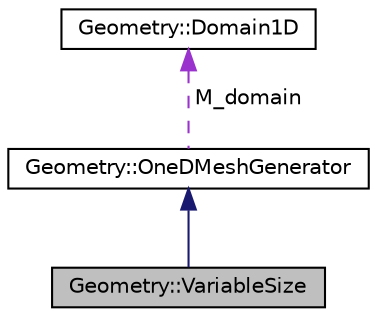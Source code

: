digraph "Geometry::VariableSize"
{
 // LATEX_PDF_SIZE
  edge [fontname="Helvetica",fontsize="10",labelfontname="Helvetica",labelfontsize="10"];
  node [fontname="Helvetica",fontsize="10",shape=record];
  Node1 [label="Geometry::VariableSize",height=0.2,width=0.4,color="black", fillcolor="grey75", style="filled", fontcolor="black",tooltip="variable mesh size"];
  Node2 -> Node1 [dir="back",color="midnightblue",fontsize="10",style="solid",fontname="Helvetica"];
  Node2 [label="Geometry::OneDMeshGenerator",height=0.2,width=0.4,color="black", fillcolor="white", style="filled",URL="$classGeometry_1_1OneDMeshGenerator.html",tooltip="General interface."];
  Node3 -> Node2 [dir="back",color="darkorchid3",fontsize="10",style="dashed",label=" M_domain" ,fontname="Helvetica"];
  Node3 [label="Geometry::Domain1D",height=0.2,width=0.4,color="black", fillcolor="white", style="filled",URL="$classGeometry_1_1Domain1D.html",tooltip=" "];
}
